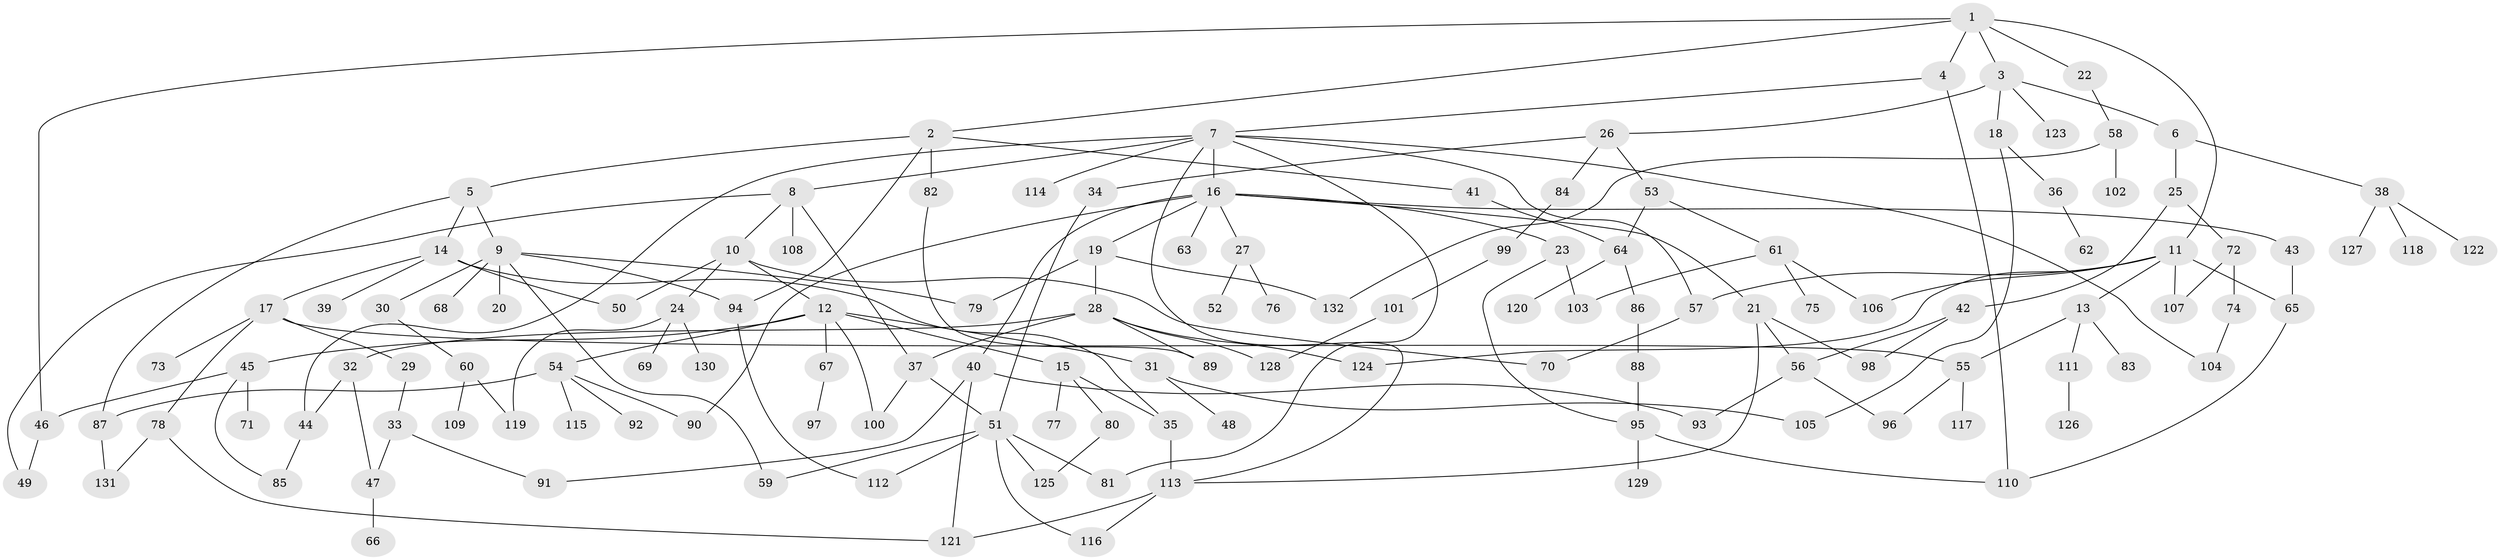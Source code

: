 // coarse degree distribution, {9: 0.012658227848101266, 5: 0.05063291139240506, 3: 0.16455696202531644, 4: 0.13924050632911392, 15: 0.012658227848101266, 7: 0.02531645569620253, 12: 0.012658227848101266, 8: 0.012658227848101266, 6: 0.0379746835443038, 1: 0.21518987341772153, 2: 0.31645569620253167}
// Generated by graph-tools (version 1.1) at 2025/16/03/04/25 18:16:50]
// undirected, 132 vertices, 178 edges
graph export_dot {
graph [start="1"]
  node [color=gray90,style=filled];
  1;
  2;
  3;
  4;
  5;
  6;
  7;
  8;
  9;
  10;
  11;
  12;
  13;
  14;
  15;
  16;
  17;
  18;
  19;
  20;
  21;
  22;
  23;
  24;
  25;
  26;
  27;
  28;
  29;
  30;
  31;
  32;
  33;
  34;
  35;
  36;
  37;
  38;
  39;
  40;
  41;
  42;
  43;
  44;
  45;
  46;
  47;
  48;
  49;
  50;
  51;
  52;
  53;
  54;
  55;
  56;
  57;
  58;
  59;
  60;
  61;
  62;
  63;
  64;
  65;
  66;
  67;
  68;
  69;
  70;
  71;
  72;
  73;
  74;
  75;
  76;
  77;
  78;
  79;
  80;
  81;
  82;
  83;
  84;
  85;
  86;
  87;
  88;
  89;
  90;
  91;
  92;
  93;
  94;
  95;
  96;
  97;
  98;
  99;
  100;
  101;
  102;
  103;
  104;
  105;
  106;
  107;
  108;
  109;
  110;
  111;
  112;
  113;
  114;
  115;
  116;
  117;
  118;
  119;
  120;
  121;
  122;
  123;
  124;
  125;
  126;
  127;
  128;
  129;
  130;
  131;
  132;
  1 -- 2;
  1 -- 3;
  1 -- 4;
  1 -- 11;
  1 -- 22;
  1 -- 46;
  2 -- 5;
  2 -- 41;
  2 -- 82;
  2 -- 94;
  3 -- 6;
  3 -- 18;
  3 -- 26;
  3 -- 123;
  4 -- 7;
  4 -- 110;
  5 -- 9;
  5 -- 14;
  5 -- 87;
  6 -- 25;
  6 -- 38;
  7 -- 8;
  7 -- 16;
  7 -- 44;
  7 -- 57;
  7 -- 114;
  7 -- 104;
  7 -- 113;
  7 -- 81;
  8 -- 10;
  8 -- 37;
  8 -- 49;
  8 -- 108;
  9 -- 20;
  9 -- 30;
  9 -- 59;
  9 -- 68;
  9 -- 94;
  9 -- 79;
  10 -- 12;
  10 -- 24;
  10 -- 50;
  10 -- 70;
  11 -- 13;
  11 -- 65;
  11 -- 106;
  11 -- 124;
  11 -- 57;
  11 -- 107;
  12 -- 15;
  12 -- 31;
  12 -- 45;
  12 -- 54;
  12 -- 67;
  12 -- 100;
  13 -- 55;
  13 -- 83;
  13 -- 111;
  14 -- 17;
  14 -- 35;
  14 -- 39;
  14 -- 50;
  15 -- 77;
  15 -- 80;
  15 -- 35;
  16 -- 19;
  16 -- 21;
  16 -- 23;
  16 -- 27;
  16 -- 40;
  16 -- 43;
  16 -- 63;
  16 -- 90;
  17 -- 29;
  17 -- 73;
  17 -- 78;
  17 -- 55;
  18 -- 36;
  18 -- 105;
  19 -- 28;
  19 -- 79;
  19 -- 132;
  21 -- 56;
  21 -- 113;
  21 -- 98;
  22 -- 58;
  23 -- 103;
  23 -- 95;
  24 -- 69;
  24 -- 119;
  24 -- 130;
  25 -- 42;
  25 -- 72;
  26 -- 34;
  26 -- 53;
  26 -- 84;
  27 -- 52;
  27 -- 76;
  28 -- 32;
  28 -- 89;
  28 -- 128;
  28 -- 37;
  28 -- 124;
  29 -- 33;
  30 -- 60;
  31 -- 48;
  31 -- 105;
  32 -- 44;
  32 -- 47;
  33 -- 47;
  33 -- 91;
  34 -- 51;
  35 -- 113;
  36 -- 62;
  37 -- 100;
  37 -- 51;
  38 -- 118;
  38 -- 122;
  38 -- 127;
  40 -- 121;
  40 -- 93;
  40 -- 91;
  41 -- 64;
  42 -- 98;
  42 -- 56;
  43 -- 65;
  44 -- 85;
  45 -- 71;
  45 -- 85;
  45 -- 46;
  46 -- 49;
  47 -- 66;
  51 -- 81;
  51 -- 116;
  51 -- 125;
  51 -- 112;
  51 -- 59;
  53 -- 61;
  53 -- 64;
  54 -- 90;
  54 -- 92;
  54 -- 115;
  54 -- 87;
  55 -- 96;
  55 -- 117;
  56 -- 93;
  56 -- 96;
  57 -- 70;
  58 -- 102;
  58 -- 132;
  60 -- 109;
  60 -- 119;
  61 -- 75;
  61 -- 103;
  61 -- 106;
  64 -- 86;
  64 -- 120;
  65 -- 110;
  67 -- 97;
  72 -- 74;
  72 -- 107;
  74 -- 104;
  78 -- 131;
  78 -- 121;
  80 -- 125;
  82 -- 89;
  84 -- 99;
  86 -- 88;
  87 -- 131;
  88 -- 95;
  94 -- 112;
  95 -- 129;
  95 -- 110;
  99 -- 101;
  101 -- 128;
  111 -- 126;
  113 -- 121;
  113 -- 116;
}

